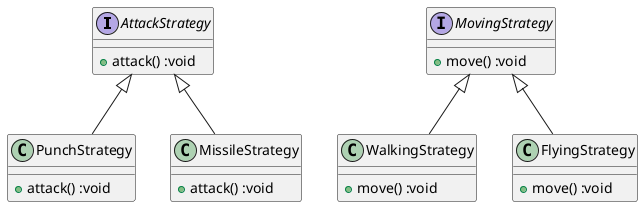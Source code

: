 @startuml
interface AttackStrategy
AttackStrategy : + attack() :void

class PunchStrategy
PunchStrategy : + attack() :void

class MissileStrategy
MissileStrategy : + attack() :void

AttackStrategy <|-- PunchStrategy
AttackStrategy <|-- MissileStrategy

interface MovingStrategy
MovingStrategy : + move() :void

class WalkingStrategy
WalkingStrategy : + move() :void

class FlyingStrategy
FlyingStrategy : + move() :void

MovingStrategy <|-- WalkingStrategy
MovingStrategy <|-- FlyingStrategy
@enduml
